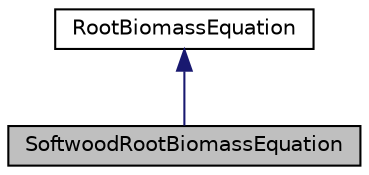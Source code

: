 digraph "SoftwoodRootBiomassEquation"
{
 // LATEX_PDF_SIZE
  edge [fontname="Helvetica",fontsize="10",labelfontname="Helvetica",labelfontsize="10"];
  node [fontname="Helvetica",fontsize="10",shape=record];
  Node1 [label="SoftwoodRootBiomassEquation",height=0.2,width=0.4,color="black", fillcolor="grey75", style="filled", fontcolor="black",tooltip=" "];
  Node2 -> Node1 [dir="back",color="midnightblue",fontsize="10",style="solid",fontname="Helvetica"];
  Node2 [label="RootBiomassEquation",height=0.2,width=0.4,color="black", fillcolor="white", style="filled",URL="$classmoja_1_1modules_1_1cbm_1_1RootBiomassEquation.html",tooltip=" "];
}

